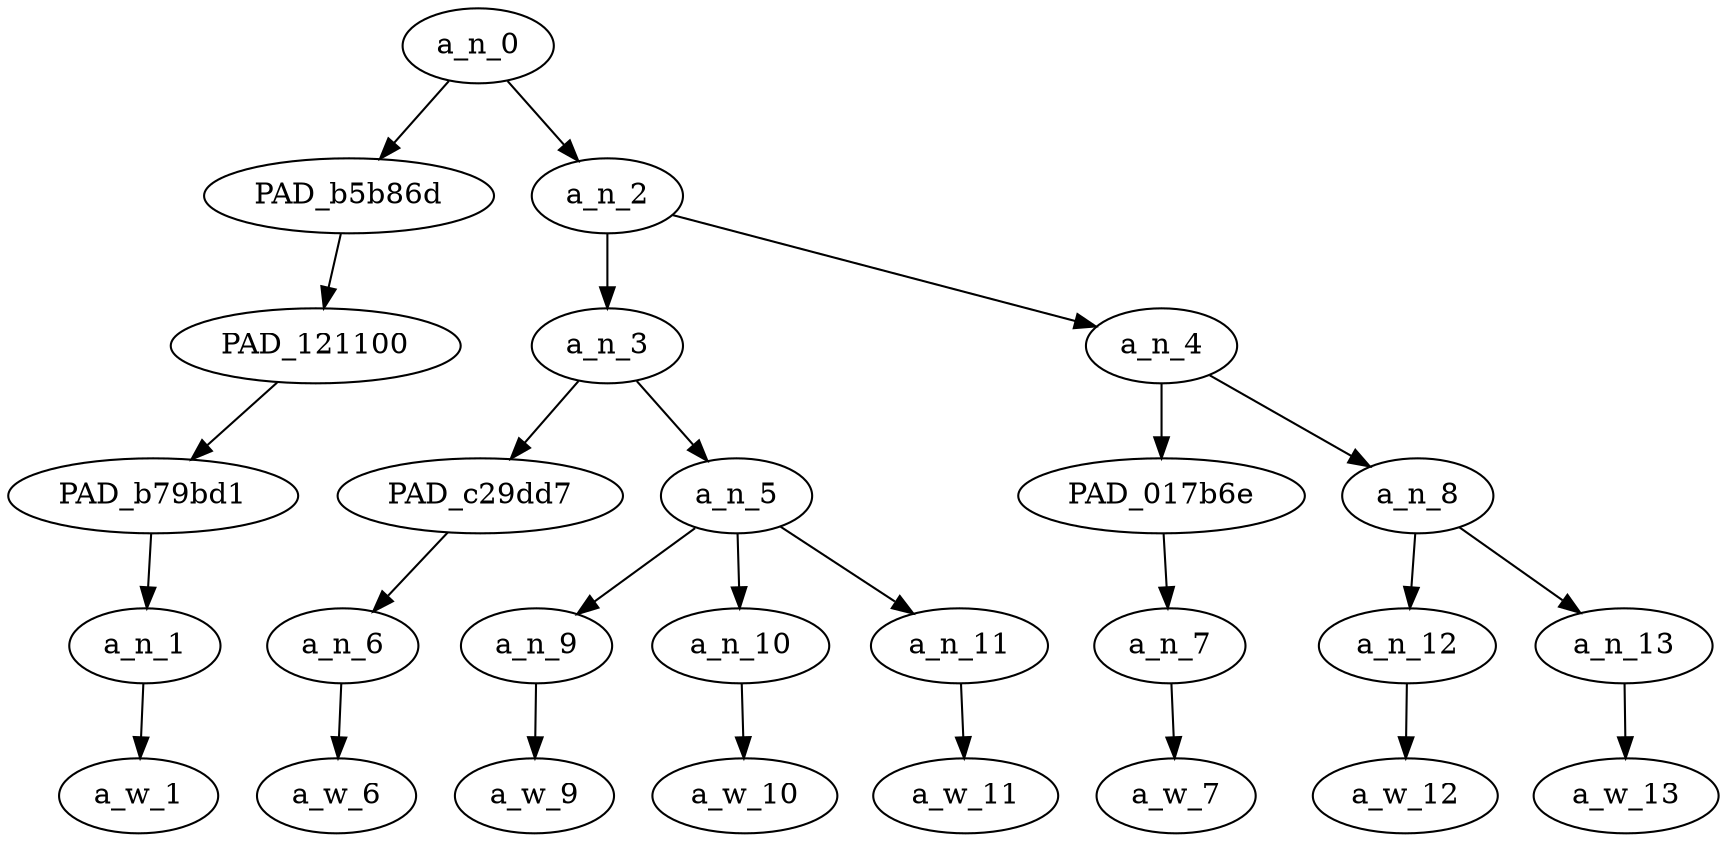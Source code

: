 strict digraph "" {
	a_n_0	[div_dir=1,
		index=0,
		level=5,
		pos="2.1875,5!",
		text_span="[0, 1, 2, 3, 4, 5, 6, 7]",
		value=1.00000001];
	PAD_b5b86d	[div_dir=1,
		index=0,
		level=4,
		pos="0.0,4!",
		text_span="[0]",
		value=0.11520359];
	a_n_0 -> PAD_b5b86d;
	a_n_2	[div_dir=1,
		index=1,
		level=4,
		pos="4.375,4!",
		text_span="[1, 2, 3, 4, 5, 6, 7]",
		value=0.88366627];
	a_n_0 -> a_n_2;
	PAD_121100	[div_dir=1,
		index=0,
		level=3,
		pos="0.0,3!",
		text_span="[0]",
		value=0.11520359];
	PAD_b5b86d -> PAD_121100;
	PAD_b79bd1	[div_dir=1,
		index=0,
		level=2,
		pos="0.0,2!",
		text_span="[0]",
		value=0.11520359];
	PAD_121100 -> PAD_b79bd1;
	a_n_1	[div_dir=1,
		index=0,
		level=1,
		pos="0.0,1!",
		text_span="[0]",
		value=0.11520359];
	PAD_b79bd1 -> a_n_1;
	a_w_1	[div_dir=0,
		index=0,
		level=0,
		pos="0,0!",
		text_span="[0]",
		value="<user>"];
	a_n_1 -> a_w_1;
	a_n_3	[div_dir=1,
		index=1,
		level=3,
		pos="3.0,3!",
		text_span="[1, 2, 3, 4]",
		value=0.54329809];
	a_n_2 -> a_n_3;
	a_n_4	[div_dir=1,
		index=2,
		level=3,
		pos="5.75,3!",
		text_span="[5, 6, 7]",
		value=0.33932378];
	a_n_2 -> a_n_4;
	PAD_c29dd7	[div_dir=-1,
		index=2,
		level=2,
		pos="4.0,2!",
		text_span="[4]",
		value=0.16278425];
	a_n_3 -> PAD_c29dd7;
	a_n_5	[div_dir=1,
		index=1,
		level=2,
		pos="2.0,2!",
		text_span="[1, 2, 3]",
		value=0.37988540];
	a_n_3 -> a_n_5;
	a_n_6	[div_dir=-1,
		index=4,
		level=1,
		pos="4.0,1!",
		text_span="[4]",
		value=0.16278425];
	PAD_c29dd7 -> a_n_6;
	a_w_6	[div_dir=0,
		index=4,
		level=0,
		pos="4,0!",
		text_span="[4]",
		value=stupid];
	a_n_6 -> a_w_6;
	a_n_9	[div_dir=1,
		index=1,
		level=1,
		pos="1.0,1!",
		text_span="[1]",
		value=0.12566080];
	a_n_5 -> a_n_9;
	a_n_10	[div_dir=1,
		index=2,
		level=1,
		pos="2.0,1!",
		text_span="[2]",
		value=0.11694183];
	a_n_5 -> a_n_10;
	a_n_11	[div_dir=1,
		index=3,
		level=1,
		pos="3.0,1!",
		text_span="[3]",
		value=0.13652765];
	a_n_5 -> a_n_11;
	a_w_9	[div_dir=0,
		index=1,
		level=0,
		pos="1,0!",
		text_span="[1]",
		value=its];
	a_n_9 -> a_w_9;
	a_w_10	[div_dir=0,
		index=2,
		level=0,
		pos="2,0!",
		text_span="[2]",
		value=human];
	a_n_10 -> a_w_10;
	a_w_11	[div_dir=0,
		index=3,
		level=0,
		pos="3,0!",
		text_span="[3]",
		value=violence];
	a_n_11 -> a_w_11;
	PAD_017b6e	[div_dir=1,
		index=3,
		level=2,
		pos="5.0,2!",
		text_span="[5]",
		value=0.13857168];
	a_n_4 -> PAD_017b6e;
	a_n_8	[div_dir=1,
		index=4,
		level=2,
		pos="6.5,2!",
		text_span="[6, 7]",
		value=0.19989177];
	a_n_4 -> a_n_8;
	a_n_7	[div_dir=1,
		index=5,
		level=1,
		pos="5.0,1!",
		text_span="[5]",
		value=0.13857168];
	PAD_017b6e -> a_n_7;
	a_w_7	[div_dir=0,
		index=5,
		level=0,
		pos="5,0!",
		text_span="[5]",
		value=address];
	a_n_7 -> a_w_7;
	a_n_12	[div_dir=1,
		index=6,
		level=1,
		pos="6.0,1!",
		text_span="[6]",
		value=0.08304473];
	a_n_8 -> a_n_12;
	a_n_13	[div_dir=1,
		index=7,
		level=1,
		pos="7.0,1!",
		text_span="[7]",
		value=0.11616373];
	a_n_8 -> a_n_13;
	a_w_12	[div_dir=0,
		index=6,
		level=0,
		pos="6,0!",
		text_span="[6]",
		value=the];
	a_n_12 -> a_w_12;
	a_w_13	[div_dir=0,
		index=7,
		level=0,
		pos="7,0!",
		text_span="[7]",
		value=human1];
	a_n_13 -> a_w_13;
}
